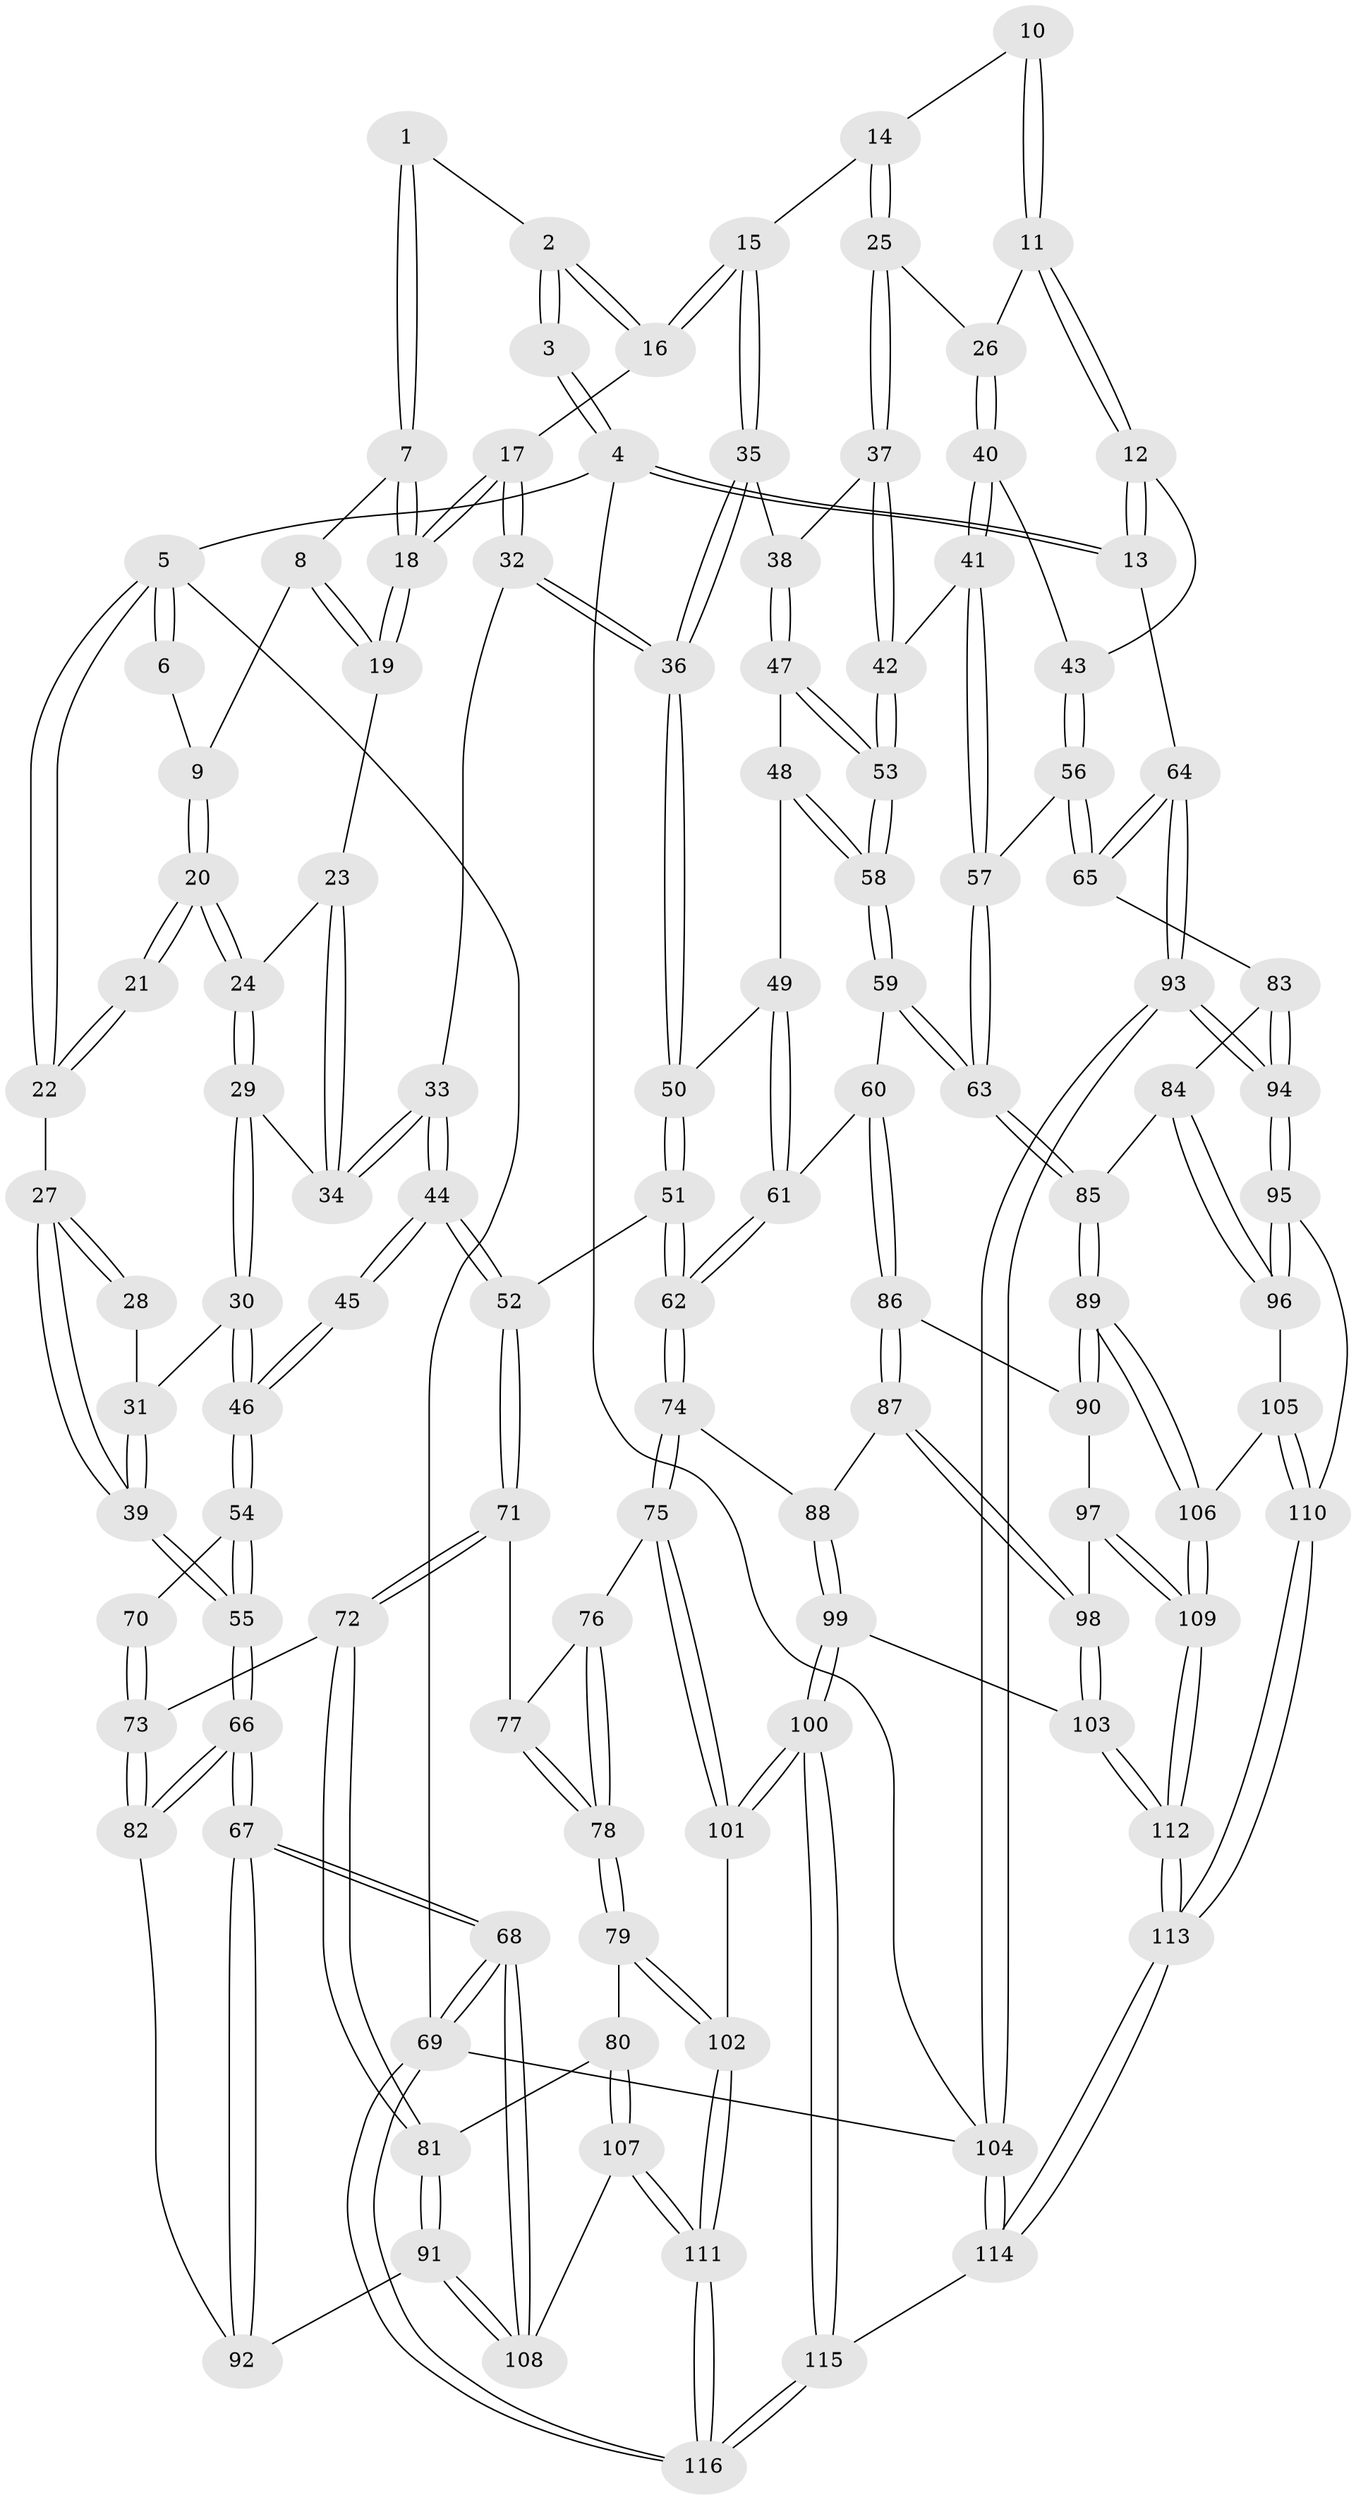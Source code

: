 // coarse degree distribution, {3: 0.4857142857142857, 2: 0.07142857142857142, 4: 0.42857142857142855, 6: 0.014285714285714285}
// Generated by graph-tools (version 1.1) at 2025/38/03/04/25 23:38:30]
// undirected, 116 vertices, 287 edges
graph export_dot {
  node [color=gray90,style=filled];
  1 [pos="+0.4376420268390469+0"];
  2 [pos="+0.659803230197483+0"];
  3 [pos="+0.7704338419564913+0"];
  4 [pos="+1+0"];
  5 [pos="+0+0"];
  6 [pos="+0.06653303495335688+0"];
  7 [pos="+0.40436889302407236+0.011133235029591074"];
  8 [pos="+0.2727876726831331+0.06989384410445482"];
  9 [pos="+0.1439580781359607+0"];
  10 [pos="+0.7785324028924953+0"];
  11 [pos="+0.9648447295072787+0.16903481460138406"];
  12 [pos="+1+0.1798692737003516"];
  13 [pos="+1+0.17711966111210817"];
  14 [pos="+0.8072171007318012+0.08392980546009952"];
  15 [pos="+0.6404448724778916+0.15698419493993143"];
  16 [pos="+0.6126738375221483+0.09996764118173351"];
  17 [pos="+0.4275091702567186+0.14653718813991412"];
  18 [pos="+0.4222722277346348+0.13898891036917088"];
  19 [pos="+0.28738186760517737+0.1337259820004881"];
  20 [pos="+0.13301485891062184+0.10445361667800306"];
  21 [pos="+0.08974491375049916+0.1257952443301996"];
  22 [pos="+0+0"];
  23 [pos="+0.26058905746394767+0.16083313529062943"];
  24 [pos="+0.1687775928455267+0.16300722755617628"];
  25 [pos="+0.8490427911323924+0.18884940275000936"];
  26 [pos="+0.864470413800359+0.1918264184292229"];
  27 [pos="+0+0.20065907959150228"];
  28 [pos="+0.06874790045036212+0.13879616574741532"];
  29 [pos="+0.15374436818839787+0.253066334734422"];
  30 [pos="+0.14421167694873627+0.26853735435020465"];
  31 [pos="+0.059223053900615025+0.24513781314552496"];
  32 [pos="+0.4268551404201108+0.215740698628506"];
  33 [pos="+0.32281819321175415+0.2734282295013896"];
  34 [pos="+0.297825631893727+0.2532148719989418"];
  35 [pos="+0.6510635824058116+0.19791446248895492"];
  36 [pos="+0.5123070633186335+0.30578697150824674"];
  37 [pos="+0.7418550134491699+0.2483467262481899"];
  38 [pos="+0.7227669038833882+0.24441499666337396"];
  39 [pos="+0+0.2849095485247775"];
  40 [pos="+0.8961868877629258+0.33728063666624397"];
  41 [pos="+0.8218860834348681+0.38752964630235864"];
  42 [pos="+0.7874484753820858+0.3738057274732989"];
  43 [pos="+0.9445038640666223+0.3480807419649141"];
  44 [pos="+0.2750794493498053+0.4796628609346964"];
  45 [pos="+0.24631564216888155+0.46807087356605526"];
  46 [pos="+0.14652045398921393+0.2951383994690968"];
  47 [pos="+0.6600140530452635+0.3439367603404544"];
  48 [pos="+0.6064466980435788+0.37895890384739095"];
  49 [pos="+0.556801433062216+0.363252872751211"];
  50 [pos="+0.5139733844096374+0.33941190414596645"];
  51 [pos="+0.3919905453740247+0.487177799854974"];
  52 [pos="+0.2831565846764453+0.4880855335831706"];
  53 [pos="+0.7381182938175433+0.4100601311782175"];
  54 [pos="+0+0.46790612552650207"];
  55 [pos="+0+0.46817557093821593"];
  56 [pos="+0.9569587197950579+0.5673736282794893"];
  57 [pos="+0.907823904668976+0.5654658894930613"];
  58 [pos="+0.6819723226612064+0.48211943355933357"];
  59 [pos="+0.6751947422603689+0.5827541527716885"];
  60 [pos="+0.6682531644127317+0.5865021860387784"];
  61 [pos="+0.591815239580495+0.5899893465637651"];
  62 [pos="+0.5347055505714107+0.6000709015451527"];
  63 [pos="+0.8177546269647785+0.6037599150674902"];
  64 [pos="+1+0.5711546902033273"];
  65 [pos="+0.9807197999660637+0.5741019325878137"];
  66 [pos="+0+0.7003178450185932"];
  67 [pos="+0+1"];
  68 [pos="+0+1"];
  69 [pos="+0+1"];
  70 [pos="+0.004789649144250826+0.48943310781828636"];
  71 [pos="+0.2710528141786955+0.5461861640496352"];
  72 [pos="+0.13023190842601637+0.6697644480135237"];
  73 [pos="+0.12619890213674462+0.6689811891955272"];
  74 [pos="+0.4918439686234697+0.7093371936722438"];
  75 [pos="+0.43734249291033206+0.7399786557769202"];
  76 [pos="+0.412008693081123+0.7355733527919467"];
  77 [pos="+0.274868616516646+0.562394082746166"];
  78 [pos="+0.2655835371204667+0.7840294311685012"];
  79 [pos="+0.26505141251361514+0.784793043182604"];
  80 [pos="+0.2081287505756646+0.7778406120947976"];
  81 [pos="+0.16331500100749738+0.7687590724505431"];
  82 [pos="+0+0.7127857837039888"];
  83 [pos="+0.9414803472761358+0.7497883886540476"];
  84 [pos="+0.9160985248786712+0.7726878832558982"];
  85 [pos="+0.8162704309421237+0.7703103516132338"];
  86 [pos="+0.6706236278967396+0.735489619459295"];
  87 [pos="+0.5946480838018396+0.7871008068038005"];
  88 [pos="+0.5349662929220947+0.7616321758902069"];
  89 [pos="+0.8045695543481387+0.7911843175997537"];
  90 [pos="+0.695243612644833+0.7662116634070105"];
  91 [pos="+0.1215468991088397+0.8002027726146875"];
  92 [pos="+0.11486146916003633+0.7983797616949658"];
  93 [pos="+1+0.9259668649067903"];
  94 [pos="+1+0.875508911185239"];
  95 [pos="+0.9639265312889994+0.8761799590768368"];
  96 [pos="+0.9272026385245041+0.8222443842569128"];
  97 [pos="+0.6798723316415843+0.8273757387760311"];
  98 [pos="+0.6114098007962351+0.8391359136012998"];
  99 [pos="+0.513374916427926+0.9095754587655043"];
  100 [pos="+0.49053836024667635+0.9340404577005612"];
  101 [pos="+0.42444500611486835+0.8872875247538947"];
  102 [pos="+0.29412696823426926+0.8995968414267257"];
  103 [pos="+0.602641862463875+0.8673034632308244"];
  104 [pos="+1+1"];
  105 [pos="+0.8566786660057377+0.8328674987310599"];
  106 [pos="+0.805366446079106+0.8177115663235949"];
  107 [pos="+0.15254875101619061+0.927023174608636"];
  108 [pos="+0.10891416556513416+0.900921910313462"];
  109 [pos="+0.7654373480715996+0.946505164268906"];
  110 [pos="+0.9360731052760082+0.891365495419473"];
  111 [pos="+0.24085190125417436+0.9902819007508229"];
  112 [pos="+0.7637057523334895+1"];
  113 [pos="+0.7711560652633703+1"];
  114 [pos="+0.7558888327598723+1"];
  115 [pos="+0.5495391786759961+1"];
  116 [pos="+0.2480816812914063+1"];
  1 -- 2;
  1 -- 7;
  1 -- 7;
  2 -- 3;
  2 -- 3;
  2 -- 16;
  2 -- 16;
  3 -- 4;
  3 -- 4;
  4 -- 5;
  4 -- 13;
  4 -- 13;
  4 -- 104;
  5 -- 6;
  5 -- 6;
  5 -- 22;
  5 -- 22;
  5 -- 69;
  6 -- 9;
  7 -- 8;
  7 -- 18;
  7 -- 18;
  8 -- 9;
  8 -- 19;
  8 -- 19;
  9 -- 20;
  9 -- 20;
  10 -- 11;
  10 -- 11;
  10 -- 14;
  11 -- 12;
  11 -- 12;
  11 -- 26;
  12 -- 13;
  12 -- 13;
  12 -- 43;
  13 -- 64;
  14 -- 15;
  14 -- 25;
  14 -- 25;
  15 -- 16;
  15 -- 16;
  15 -- 35;
  15 -- 35;
  16 -- 17;
  17 -- 18;
  17 -- 18;
  17 -- 32;
  17 -- 32;
  18 -- 19;
  18 -- 19;
  19 -- 23;
  20 -- 21;
  20 -- 21;
  20 -- 24;
  20 -- 24;
  21 -- 22;
  21 -- 22;
  22 -- 27;
  23 -- 24;
  23 -- 34;
  23 -- 34;
  24 -- 29;
  24 -- 29;
  25 -- 26;
  25 -- 37;
  25 -- 37;
  26 -- 40;
  26 -- 40;
  27 -- 28;
  27 -- 28;
  27 -- 39;
  27 -- 39;
  28 -- 31;
  29 -- 30;
  29 -- 30;
  29 -- 34;
  30 -- 31;
  30 -- 46;
  30 -- 46;
  31 -- 39;
  31 -- 39;
  32 -- 33;
  32 -- 36;
  32 -- 36;
  33 -- 34;
  33 -- 34;
  33 -- 44;
  33 -- 44;
  35 -- 36;
  35 -- 36;
  35 -- 38;
  36 -- 50;
  36 -- 50;
  37 -- 38;
  37 -- 42;
  37 -- 42;
  38 -- 47;
  38 -- 47;
  39 -- 55;
  39 -- 55;
  40 -- 41;
  40 -- 41;
  40 -- 43;
  41 -- 42;
  41 -- 57;
  41 -- 57;
  42 -- 53;
  42 -- 53;
  43 -- 56;
  43 -- 56;
  44 -- 45;
  44 -- 45;
  44 -- 52;
  44 -- 52;
  45 -- 46;
  45 -- 46;
  46 -- 54;
  46 -- 54;
  47 -- 48;
  47 -- 53;
  47 -- 53;
  48 -- 49;
  48 -- 58;
  48 -- 58;
  49 -- 50;
  49 -- 61;
  49 -- 61;
  50 -- 51;
  50 -- 51;
  51 -- 52;
  51 -- 62;
  51 -- 62;
  52 -- 71;
  52 -- 71;
  53 -- 58;
  53 -- 58;
  54 -- 55;
  54 -- 55;
  54 -- 70;
  55 -- 66;
  55 -- 66;
  56 -- 57;
  56 -- 65;
  56 -- 65;
  57 -- 63;
  57 -- 63;
  58 -- 59;
  58 -- 59;
  59 -- 60;
  59 -- 63;
  59 -- 63;
  60 -- 61;
  60 -- 86;
  60 -- 86;
  61 -- 62;
  61 -- 62;
  62 -- 74;
  62 -- 74;
  63 -- 85;
  63 -- 85;
  64 -- 65;
  64 -- 65;
  64 -- 93;
  64 -- 93;
  65 -- 83;
  66 -- 67;
  66 -- 67;
  66 -- 82;
  66 -- 82;
  67 -- 68;
  67 -- 68;
  67 -- 92;
  67 -- 92;
  68 -- 69;
  68 -- 69;
  68 -- 108;
  68 -- 108;
  69 -- 116;
  69 -- 116;
  69 -- 104;
  70 -- 73;
  70 -- 73;
  71 -- 72;
  71 -- 72;
  71 -- 77;
  72 -- 73;
  72 -- 81;
  72 -- 81;
  73 -- 82;
  73 -- 82;
  74 -- 75;
  74 -- 75;
  74 -- 88;
  75 -- 76;
  75 -- 101;
  75 -- 101;
  76 -- 77;
  76 -- 78;
  76 -- 78;
  77 -- 78;
  77 -- 78;
  78 -- 79;
  78 -- 79;
  79 -- 80;
  79 -- 102;
  79 -- 102;
  80 -- 81;
  80 -- 107;
  80 -- 107;
  81 -- 91;
  81 -- 91;
  82 -- 92;
  83 -- 84;
  83 -- 94;
  83 -- 94;
  84 -- 85;
  84 -- 96;
  84 -- 96;
  85 -- 89;
  85 -- 89;
  86 -- 87;
  86 -- 87;
  86 -- 90;
  87 -- 88;
  87 -- 98;
  87 -- 98;
  88 -- 99;
  88 -- 99;
  89 -- 90;
  89 -- 90;
  89 -- 106;
  89 -- 106;
  90 -- 97;
  91 -- 92;
  91 -- 108;
  91 -- 108;
  93 -- 94;
  93 -- 94;
  93 -- 104;
  93 -- 104;
  94 -- 95;
  94 -- 95;
  95 -- 96;
  95 -- 96;
  95 -- 110;
  96 -- 105;
  97 -- 98;
  97 -- 109;
  97 -- 109;
  98 -- 103;
  98 -- 103;
  99 -- 100;
  99 -- 100;
  99 -- 103;
  100 -- 101;
  100 -- 101;
  100 -- 115;
  100 -- 115;
  101 -- 102;
  102 -- 111;
  102 -- 111;
  103 -- 112;
  103 -- 112;
  104 -- 114;
  104 -- 114;
  105 -- 106;
  105 -- 110;
  105 -- 110;
  106 -- 109;
  106 -- 109;
  107 -- 108;
  107 -- 111;
  107 -- 111;
  109 -- 112;
  109 -- 112;
  110 -- 113;
  110 -- 113;
  111 -- 116;
  111 -- 116;
  112 -- 113;
  112 -- 113;
  113 -- 114;
  113 -- 114;
  114 -- 115;
  115 -- 116;
  115 -- 116;
}
